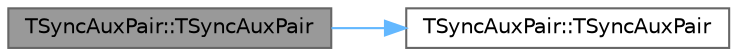 digraph "TSyncAuxPair::TSyncAuxPair"
{
 // INTERACTIVE_SVG=YES
 // LATEX_PDF_SIZE
  bgcolor="transparent";
  edge [fontname=Helvetica,fontsize=10,labelfontname=Helvetica,labelfontsize=10];
  node [fontname=Helvetica,fontsize=10,shape=box,height=0.2,width=0.4];
  rankdir="LR";
  Node1 [id="Node000001",label="TSyncAuxPair::TSyncAuxPair",height=0.2,width=0.4,color="gray40", fillcolor="grey60", style="filled", fontcolor="black",tooltip=" "];
  Node1 -> Node2 [id="edge1_Node000001_Node000002",color="steelblue1",style="solid",tooltip=" "];
  Node2 [id="Node000002",label="TSyncAuxPair::TSyncAuxPair",height=0.2,width=0.4,color="grey40", fillcolor="white", style="filled",URL="$db/d28/structTSyncAuxPair.html#a392870aa98bd853aaacb0810b953ef4a",tooltip=" "];
}
